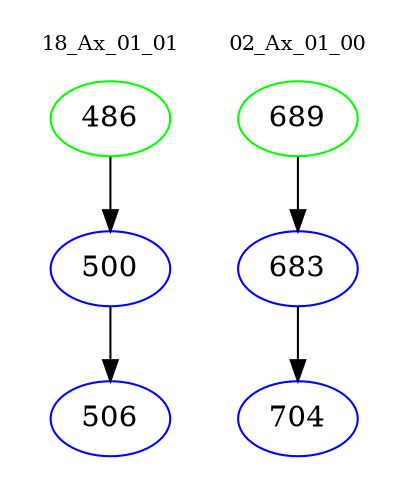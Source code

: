 digraph{
subgraph cluster_0 {
color = white
label = "18_Ax_01_01";
fontsize=10;
T0_486 [label="486", color="green"]
T0_486 -> T0_500 [color="black"]
T0_500 [label="500", color="blue"]
T0_500 -> T0_506 [color="black"]
T0_506 [label="506", color="blue"]
}
subgraph cluster_1 {
color = white
label = "02_Ax_01_00";
fontsize=10;
T1_689 [label="689", color="green"]
T1_689 -> T1_683 [color="black"]
T1_683 [label="683", color="blue"]
T1_683 -> T1_704 [color="black"]
T1_704 [label="704", color="blue"]
}
}
